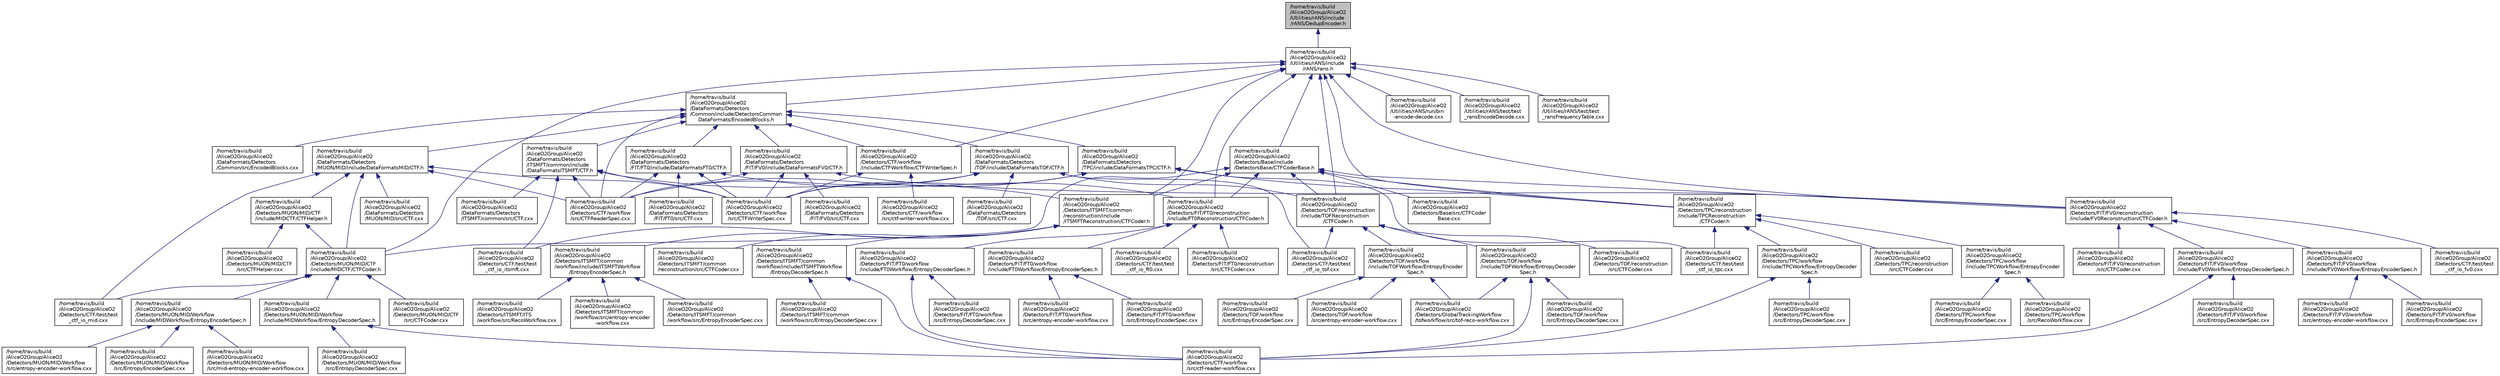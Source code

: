 digraph "/home/travis/build/AliceO2Group/AliceO2/Utilities/rANS/include/rANS/DedupEncoder.h"
{
 // INTERACTIVE_SVG=YES
  bgcolor="transparent";
  edge [fontname="Helvetica",fontsize="10",labelfontname="Helvetica",labelfontsize="10"];
  node [fontname="Helvetica",fontsize="10",shape=record];
  Node27 [label="/home/travis/build\l/AliceO2Group/AliceO2\l/Utilities/rANS/include\l/rANS/DedupEncoder.h",height=0.2,width=0.4,color="black", fillcolor="grey75", style="filled", fontcolor="black"];
  Node27 -> Node28 [dir="back",color="midnightblue",fontsize="10",style="solid",fontname="Helvetica"];
  Node28 [label="/home/travis/build\l/AliceO2Group/AliceO2\l/Utilities/rANS/include\l/rANS/rans.h",height=0.2,width=0.4,color="black",URL="$d4/de7/rans_8h.html",tooltip="header for public api "];
  Node28 -> Node29 [dir="back",color="midnightblue",fontsize="10",style="solid",fontname="Helvetica"];
  Node29 [label="/home/travis/build\l/AliceO2Group/AliceO2\l/DataFormats/Detectors\l/Common/include/DetectorsCommon\lDataFormats/EncodedBlocks.h",height=0.2,width=0.4,color="black",URL="$da/d91/EncodedBlocks_8h.html"];
  Node29 -> Node30 [dir="back",color="midnightblue",fontsize="10",style="solid",fontname="Helvetica"];
  Node30 [label="/home/travis/build\l/AliceO2Group/AliceO2\l/DataFormats/Detectors\l/Common/src/EncodedBlocks.cxx",height=0.2,width=0.4,color="black",URL="$d2/dd6/EncodedBlocks_8cxx.html"];
  Node29 -> Node31 [dir="back",color="midnightblue",fontsize="10",style="solid",fontname="Helvetica"];
  Node31 [label="/home/travis/build\l/AliceO2Group/AliceO2\l/DataFormats/Detectors\l/FIT/FT0/include/DataFormatsFT0/CTF.h",height=0.2,width=0.4,color="black",URL="$d1/d77/FIT_2FT0_2include_2DataFormatsFT0_2CTF_8h.html"];
  Node31 -> Node32 [dir="back",color="midnightblue",fontsize="10",style="solid",fontname="Helvetica"];
  Node32 [label="/home/travis/build\l/AliceO2Group/AliceO2\l/DataFormats/Detectors\l/FIT/FT0/src/CTF.cxx",height=0.2,width=0.4,color="black",URL="$da/dfa/FIT_2FT0_2src_2CTF_8cxx.html"];
  Node31 -> Node33 [dir="back",color="midnightblue",fontsize="10",style="solid",fontname="Helvetica"];
  Node33 [label="/home/travis/build\l/AliceO2Group/AliceO2\l/Detectors/CTF/workflow\l/src/CTFReaderSpec.cxx",height=0.2,width=0.4,color="black",URL="$d8/d12/CTFReaderSpec_8cxx.html"];
  Node31 -> Node34 [dir="back",color="midnightblue",fontsize="10",style="solid",fontname="Helvetica"];
  Node34 [label="/home/travis/build\l/AliceO2Group/AliceO2\l/Detectors/CTF/workflow\l/src/CTFWriterSpec.cxx",height=0.2,width=0.4,color="black",URL="$d4/dd7/CTFWriterSpec_8cxx.html"];
  Node31 -> Node35 [dir="back",color="midnightblue",fontsize="10",style="solid",fontname="Helvetica"];
  Node35 [label="/home/travis/build\l/AliceO2Group/AliceO2\l/Detectors/FIT/FT0/reconstruction\l/include/FT0Reconstruction/CTFCoder.h",height=0.2,width=0.4,color="black",URL="$da/ddf/FIT_2FT0_2reconstruction_2include_2FT0Reconstruction_2CTFCoder_8h.html"];
  Node35 -> Node36 [dir="back",color="midnightblue",fontsize="10",style="solid",fontname="Helvetica"];
  Node36 [label="/home/travis/build\l/AliceO2Group/AliceO2\l/Detectors/CTF/test/test\l_ctf_io_ft0.cxx",height=0.2,width=0.4,color="black",URL="$d3/d53/test__ctf__io__ft0_8cxx.html"];
  Node35 -> Node37 [dir="back",color="midnightblue",fontsize="10",style="solid",fontname="Helvetica"];
  Node37 [label="/home/travis/build\l/AliceO2Group/AliceO2\l/Detectors/FIT/FT0/reconstruction\l/src/CTFCoder.cxx",height=0.2,width=0.4,color="black",URL="$d7/d9d/FIT_2FT0_2reconstruction_2src_2CTFCoder_8cxx.html"];
  Node35 -> Node38 [dir="back",color="midnightblue",fontsize="10",style="solid",fontname="Helvetica"];
  Node38 [label="/home/travis/build\l/AliceO2Group/AliceO2\l/Detectors/FIT/FT0/workflow\l/include/FT0Workflow/EntropyDecoderSpec.h",height=0.2,width=0.4,color="black",URL="$de/de9/FIT_2FT0_2workflow_2include_2FT0Workflow_2EntropyDecoderSpec_8h.html"];
  Node38 -> Node39 [dir="back",color="midnightblue",fontsize="10",style="solid",fontname="Helvetica"];
  Node39 [label="/home/travis/build\l/AliceO2Group/AliceO2\l/Detectors/CTF/workflow\l/src/ctf-reader-workflow.cxx",height=0.2,width=0.4,color="black",URL="$dc/d55/ctf-reader-workflow_8cxx.html"];
  Node38 -> Node40 [dir="back",color="midnightblue",fontsize="10",style="solid",fontname="Helvetica"];
  Node40 [label="/home/travis/build\l/AliceO2Group/AliceO2\l/Detectors/FIT/FT0/workflow\l/src/EntropyDecoderSpec.cxx",height=0.2,width=0.4,color="black",URL="$d5/de7/FIT_2FT0_2workflow_2src_2EntropyDecoderSpec_8cxx.html"];
  Node35 -> Node41 [dir="back",color="midnightblue",fontsize="10",style="solid",fontname="Helvetica"];
  Node41 [label="/home/travis/build\l/AliceO2Group/AliceO2\l/Detectors/FIT/FT0/workflow\l/include/FT0Workflow/EntropyEncoderSpec.h",height=0.2,width=0.4,color="black",URL="$d0/d9f/FIT_2FT0_2workflow_2include_2FT0Workflow_2EntropyEncoderSpec_8h.html"];
  Node41 -> Node42 [dir="back",color="midnightblue",fontsize="10",style="solid",fontname="Helvetica"];
  Node42 [label="/home/travis/build\l/AliceO2Group/AliceO2\l/Detectors/FIT/FT0/workflow\l/src/entropy-encoder-workflow.cxx",height=0.2,width=0.4,color="black",URL="$d8/dd8/FIT_2FT0_2workflow_2src_2entropy-encoder-workflow_8cxx.html"];
  Node41 -> Node43 [dir="back",color="midnightblue",fontsize="10",style="solid",fontname="Helvetica"];
  Node43 [label="/home/travis/build\l/AliceO2Group/AliceO2\l/Detectors/FIT/FT0/workflow\l/src/EntropyEncoderSpec.cxx",height=0.2,width=0.4,color="black",URL="$de/db3/FIT_2FT0_2workflow_2src_2EntropyEncoderSpec_8cxx.html"];
  Node29 -> Node44 [dir="back",color="midnightblue",fontsize="10",style="solid",fontname="Helvetica"];
  Node44 [label="/home/travis/build\l/AliceO2Group/AliceO2\l/DataFormats/Detectors\l/FIT/FV0/include/DataFormatsFV0/CTF.h",height=0.2,width=0.4,color="black",URL="$d5/d52/FIT_2FV0_2include_2DataFormatsFV0_2CTF_8h.html"];
  Node44 -> Node45 [dir="back",color="midnightblue",fontsize="10",style="solid",fontname="Helvetica"];
  Node45 [label="/home/travis/build\l/AliceO2Group/AliceO2\l/DataFormats/Detectors\l/FIT/FV0/src/CTF.cxx",height=0.2,width=0.4,color="black",URL="$de/dbc/FIT_2FV0_2src_2CTF_8cxx.html"];
  Node44 -> Node33 [dir="back",color="midnightblue",fontsize="10",style="solid",fontname="Helvetica"];
  Node44 -> Node34 [dir="back",color="midnightblue",fontsize="10",style="solid",fontname="Helvetica"];
  Node44 -> Node46 [dir="back",color="midnightblue",fontsize="10",style="solid",fontname="Helvetica"];
  Node46 [label="/home/travis/build\l/AliceO2Group/AliceO2\l/Detectors/FIT/FV0/reconstruction\l/include/FV0Reconstruction/CTFCoder.h",height=0.2,width=0.4,color="black",URL="$d5/df7/FIT_2FV0_2reconstruction_2include_2FV0Reconstruction_2CTFCoder_8h.html"];
  Node46 -> Node47 [dir="back",color="midnightblue",fontsize="10",style="solid",fontname="Helvetica"];
  Node47 [label="/home/travis/build\l/AliceO2Group/AliceO2\l/Detectors/CTF/test/test\l_ctf_io_fv0.cxx",height=0.2,width=0.4,color="black",URL="$d7/d64/test__ctf__io__fv0_8cxx.html"];
  Node46 -> Node48 [dir="back",color="midnightblue",fontsize="10",style="solid",fontname="Helvetica"];
  Node48 [label="/home/travis/build\l/AliceO2Group/AliceO2\l/Detectors/FIT/FV0/reconstruction\l/src/CTFCoder.cxx",height=0.2,width=0.4,color="black",URL="$db/d3b/FIT_2FV0_2reconstruction_2src_2CTFCoder_8cxx.html"];
  Node46 -> Node49 [dir="back",color="midnightblue",fontsize="10",style="solid",fontname="Helvetica"];
  Node49 [label="/home/travis/build\l/AliceO2Group/AliceO2\l/Detectors/FIT/FV0/workflow\l/include/FV0Workflow/EntropyDecoderSpec.h",height=0.2,width=0.4,color="black",URL="$d0/d18/FIT_2FV0_2workflow_2include_2FV0Workflow_2EntropyDecoderSpec_8h.html"];
  Node49 -> Node39 [dir="back",color="midnightblue",fontsize="10",style="solid",fontname="Helvetica"];
  Node49 -> Node50 [dir="back",color="midnightblue",fontsize="10",style="solid",fontname="Helvetica"];
  Node50 [label="/home/travis/build\l/AliceO2Group/AliceO2\l/Detectors/FIT/FV0/workflow\l/src/EntropyDecoderSpec.cxx",height=0.2,width=0.4,color="black",URL="$dd/dce/FIT_2FV0_2workflow_2src_2EntropyDecoderSpec_8cxx.html"];
  Node46 -> Node51 [dir="back",color="midnightblue",fontsize="10",style="solid",fontname="Helvetica"];
  Node51 [label="/home/travis/build\l/AliceO2Group/AliceO2\l/Detectors/FIT/FV0/workflow\l/include/FV0Workflow/EntropyEncoderSpec.h",height=0.2,width=0.4,color="black",URL="$de/de1/FIT_2FV0_2workflow_2include_2FV0Workflow_2EntropyEncoderSpec_8h.html"];
  Node51 -> Node52 [dir="back",color="midnightblue",fontsize="10",style="solid",fontname="Helvetica"];
  Node52 [label="/home/travis/build\l/AliceO2Group/AliceO2\l/Detectors/FIT/FV0/workflow\l/src/entropy-encoder-workflow.cxx",height=0.2,width=0.4,color="black",URL="$d8/d40/FIT_2FV0_2workflow_2src_2entropy-encoder-workflow_8cxx.html"];
  Node51 -> Node53 [dir="back",color="midnightblue",fontsize="10",style="solid",fontname="Helvetica"];
  Node53 [label="/home/travis/build\l/AliceO2Group/AliceO2\l/Detectors/FIT/FV0/workflow\l/src/EntropyEncoderSpec.cxx",height=0.2,width=0.4,color="black",URL="$d6/dec/FIT_2FV0_2workflow_2src_2EntropyEncoderSpec_8cxx.html"];
  Node29 -> Node54 [dir="back",color="midnightblue",fontsize="10",style="solid",fontname="Helvetica"];
  Node54 [label="/home/travis/build\l/AliceO2Group/AliceO2\l/DataFormats/Detectors\l/ITSMFT/common/include\l/DataFormatsITSMFT/CTF.h",height=0.2,width=0.4,color="black",URL="$dc/d8e/ITSMFT_2common_2include_2DataFormatsITSMFT_2CTF_8h.html"];
  Node54 -> Node55 [dir="back",color="midnightblue",fontsize="10",style="solid",fontname="Helvetica"];
  Node55 [label="/home/travis/build\l/AliceO2Group/AliceO2\l/DataFormats/Detectors\l/ITSMFT/common/src/CTF.cxx",height=0.2,width=0.4,color="black",URL="$d0/d9d/ITSMFT_2common_2src_2CTF_8cxx.html"];
  Node54 -> Node56 [dir="back",color="midnightblue",fontsize="10",style="solid",fontname="Helvetica"];
  Node56 [label="/home/travis/build\l/AliceO2Group/AliceO2\l/Detectors/CTF/test/test\l_ctf_io_itsmft.cxx",height=0.2,width=0.4,color="black",URL="$db/db0/test__ctf__io__itsmft_8cxx.html"];
  Node54 -> Node33 [dir="back",color="midnightblue",fontsize="10",style="solid",fontname="Helvetica"];
  Node54 -> Node34 [dir="back",color="midnightblue",fontsize="10",style="solid",fontname="Helvetica"];
  Node54 -> Node57 [dir="back",color="midnightblue",fontsize="10",style="solid",fontname="Helvetica"];
  Node57 [label="/home/travis/build\l/AliceO2Group/AliceO2\l/Detectors/ITSMFT/common\l/reconstruction/include\l/ITSMFTReconstruction/CTFCoder.h",height=0.2,width=0.4,color="black",URL="$d4/d81/ITSMFT_2common_2reconstruction_2include_2ITSMFTReconstruction_2CTFCoder_8h.html"];
  Node57 -> Node56 [dir="back",color="midnightblue",fontsize="10",style="solid",fontname="Helvetica"];
  Node57 -> Node58 [dir="back",color="midnightblue",fontsize="10",style="solid",fontname="Helvetica"];
  Node58 [label="/home/travis/build\l/AliceO2Group/AliceO2\l/Detectors/ITSMFT/common\l/reconstruction/src/CTFCoder.cxx",height=0.2,width=0.4,color="black",URL="$d0/d07/ITSMFT_2common_2reconstruction_2src_2CTFCoder_8cxx.html"];
  Node57 -> Node59 [dir="back",color="midnightblue",fontsize="10",style="solid",fontname="Helvetica"];
  Node59 [label="/home/travis/build\l/AliceO2Group/AliceO2\l/Detectors/ITSMFT/common\l/workflow/include/ITSMFTWorkflow\l/EntropyDecoderSpec.h",height=0.2,width=0.4,color="black",URL="$df/dc2/ITSMFT_2common_2workflow_2include_2ITSMFTWorkflow_2EntropyDecoderSpec_8h.html"];
  Node59 -> Node39 [dir="back",color="midnightblue",fontsize="10",style="solid",fontname="Helvetica"];
  Node59 -> Node60 [dir="back",color="midnightblue",fontsize="10",style="solid",fontname="Helvetica"];
  Node60 [label="/home/travis/build\l/AliceO2Group/AliceO2\l/Detectors/ITSMFT/common\l/workflow/src/EntropyDecoderSpec.cxx",height=0.2,width=0.4,color="black",URL="$d8/d02/ITSMFT_2common_2workflow_2src_2EntropyDecoderSpec_8cxx.html"];
  Node57 -> Node61 [dir="back",color="midnightblue",fontsize="10",style="solid",fontname="Helvetica"];
  Node61 [label="/home/travis/build\l/AliceO2Group/AliceO2\l/Detectors/ITSMFT/common\l/workflow/include/ITSMFTWorkflow\l/EntropyEncoderSpec.h",height=0.2,width=0.4,color="black",URL="$d3/d7a/ITSMFT_2common_2workflow_2include_2ITSMFTWorkflow_2EntropyEncoderSpec_8h.html"];
  Node61 -> Node62 [dir="back",color="midnightblue",fontsize="10",style="solid",fontname="Helvetica"];
  Node62 [label="/home/travis/build\l/AliceO2Group/AliceO2\l/Detectors/ITSMFT/common\l/workflow/src/entropy-encoder\l-workflow.cxx",height=0.2,width=0.4,color="black",URL="$d4/d44/ITSMFT_2common_2workflow_2src_2entropy-encoder-workflow_8cxx.html"];
  Node61 -> Node63 [dir="back",color="midnightblue",fontsize="10",style="solid",fontname="Helvetica"];
  Node63 [label="/home/travis/build\l/AliceO2Group/AliceO2\l/Detectors/ITSMFT/common\l/workflow/src/EntropyEncoderSpec.cxx",height=0.2,width=0.4,color="black",URL="$d5/d11/ITSMFT_2common_2workflow_2src_2EntropyEncoderSpec_8cxx.html"];
  Node61 -> Node64 [dir="back",color="midnightblue",fontsize="10",style="solid",fontname="Helvetica"];
  Node64 [label="/home/travis/build\l/AliceO2Group/AliceO2\l/Detectors/ITSMFT/ITS\l/workflow/src/RecoWorkflow.cxx",height=0.2,width=0.4,color="black",URL="$d5/d99/ITSMFT_2ITS_2workflow_2src_2RecoWorkflow_8cxx.html"];
  Node29 -> Node65 [dir="back",color="midnightblue",fontsize="10",style="solid",fontname="Helvetica"];
  Node65 [label="/home/travis/build\l/AliceO2Group/AliceO2\l/DataFormats/Detectors\l/MUON/MID/include/DataFormatsMID/CTF.h",height=0.2,width=0.4,color="black",URL="$df/d9b/MUON_2MID_2include_2DataFormatsMID_2CTF_8h.html"];
  Node65 -> Node66 [dir="back",color="midnightblue",fontsize="10",style="solid",fontname="Helvetica"];
  Node66 [label="/home/travis/build\l/AliceO2Group/AliceO2\l/DataFormats/Detectors\l/MUON/MID/src/CTF.cxx",height=0.2,width=0.4,color="black",URL="$d7/d7e/MUON_2MID_2src_2CTF_8cxx.html"];
  Node65 -> Node67 [dir="back",color="midnightblue",fontsize="10",style="solid",fontname="Helvetica"];
  Node67 [label="/home/travis/build\l/AliceO2Group/AliceO2\l/Detectors/CTF/test/test\l_ctf_io_mid.cxx",height=0.2,width=0.4,color="black",URL="$df/dcb/test__ctf__io__mid_8cxx.html"];
  Node65 -> Node33 [dir="back",color="midnightblue",fontsize="10",style="solid",fontname="Helvetica"];
  Node65 -> Node34 [dir="back",color="midnightblue",fontsize="10",style="solid",fontname="Helvetica"];
  Node65 -> Node68 [dir="back",color="midnightblue",fontsize="10",style="solid",fontname="Helvetica"];
  Node68 [label="/home/travis/build\l/AliceO2Group/AliceO2\l/Detectors/MUON/MID/CTF\l/include/MIDCTF/CTFCoder.h",height=0.2,width=0.4,color="black",URL="$d4/d7f/MUON_2MID_2CTF_2include_2MIDCTF_2CTFCoder_8h.html"];
  Node68 -> Node67 [dir="back",color="midnightblue",fontsize="10",style="solid",fontname="Helvetica"];
  Node68 -> Node69 [dir="back",color="midnightblue",fontsize="10",style="solid",fontname="Helvetica"];
  Node69 [label="/home/travis/build\l/AliceO2Group/AliceO2\l/Detectors/MUON/MID/CTF\l/src/CTFCoder.cxx",height=0.2,width=0.4,color="black",URL="$d7/d6c/MUON_2MID_2CTF_2src_2CTFCoder_8cxx.html"];
  Node68 -> Node70 [dir="back",color="midnightblue",fontsize="10",style="solid",fontname="Helvetica"];
  Node70 [label="/home/travis/build\l/AliceO2Group/AliceO2\l/Detectors/MUON/MID/Workflow\l/include/MIDWorkflow/EntropyDecoderSpec.h",height=0.2,width=0.4,color="black",URL="$d5/d5f/MUON_2MID_2Workflow_2include_2MIDWorkflow_2EntropyDecoderSpec_8h.html"];
  Node70 -> Node39 [dir="back",color="midnightblue",fontsize="10",style="solid",fontname="Helvetica"];
  Node70 -> Node71 [dir="back",color="midnightblue",fontsize="10",style="solid",fontname="Helvetica"];
  Node71 [label="/home/travis/build\l/AliceO2Group/AliceO2\l/Detectors/MUON/MID/Workflow\l/src/EntropyDecoderSpec.cxx",height=0.2,width=0.4,color="black",URL="$df/dd9/MUON_2MID_2Workflow_2src_2EntropyDecoderSpec_8cxx.html"];
  Node68 -> Node72 [dir="back",color="midnightblue",fontsize="10",style="solid",fontname="Helvetica"];
  Node72 [label="/home/travis/build\l/AliceO2Group/AliceO2\l/Detectors/MUON/MID/Workflow\l/include/MIDWorkflow/EntropyEncoderSpec.h",height=0.2,width=0.4,color="black",URL="$d8/dd3/MUON_2MID_2Workflow_2include_2MIDWorkflow_2EntropyEncoderSpec_8h.html"];
  Node72 -> Node73 [dir="back",color="midnightblue",fontsize="10",style="solid",fontname="Helvetica"];
  Node73 [label="/home/travis/build\l/AliceO2Group/AliceO2\l/Detectors/MUON/MID/Workflow\l/src/entropy-encoder-workflow.cxx",height=0.2,width=0.4,color="black",URL="$da/db9/MUON_2MID_2Workflow_2src_2entropy-encoder-workflow_8cxx.html"];
  Node72 -> Node74 [dir="back",color="midnightblue",fontsize="10",style="solid",fontname="Helvetica"];
  Node74 [label="/home/travis/build\l/AliceO2Group/AliceO2\l/Detectors/MUON/MID/Workflow\l/src/EntropyEncoderSpec.cxx",height=0.2,width=0.4,color="black",URL="$d0/d34/MUON_2MID_2Workflow_2src_2EntropyEncoderSpec_8cxx.html"];
  Node72 -> Node75 [dir="back",color="midnightblue",fontsize="10",style="solid",fontname="Helvetica"];
  Node75 [label="/home/travis/build\l/AliceO2Group/AliceO2\l/Detectors/MUON/MID/Workflow\l/src/mid-entropy-encoder-workflow.cxx",height=0.2,width=0.4,color="black",URL="$d9/d16/mid-entropy-encoder-workflow_8cxx.html",tooltip="MID reconstruction workflow. "];
  Node65 -> Node76 [dir="back",color="midnightblue",fontsize="10",style="solid",fontname="Helvetica"];
  Node76 [label="/home/travis/build\l/AliceO2Group/AliceO2\l/Detectors/MUON/MID/CTF\l/include/MIDCTF/CTFHelper.h",height=0.2,width=0.4,color="black",URL="$d5/dd1/CTFHelper_8h.html",tooltip="Helper for MID CTF creation. "];
  Node76 -> Node68 [dir="back",color="midnightblue",fontsize="10",style="solid",fontname="Helvetica"];
  Node76 -> Node77 [dir="back",color="midnightblue",fontsize="10",style="solid",fontname="Helvetica"];
  Node77 [label="/home/travis/build\l/AliceO2Group/AliceO2\l/Detectors/MUON/MID/CTF\l/src/CTFHelper.cxx",height=0.2,width=0.4,color="black",URL="$dc/d53/CTFHelper_8cxx.html",tooltip="Helper for MID CTF creation. "];
  Node29 -> Node78 [dir="back",color="midnightblue",fontsize="10",style="solid",fontname="Helvetica"];
  Node78 [label="/home/travis/build\l/AliceO2Group/AliceO2\l/DataFormats/Detectors\l/TOF/include/DataFormatsTOF/CTF.h",height=0.2,width=0.4,color="black",URL="$d6/d85/TOF_2include_2DataFormatsTOF_2CTF_8h.html"];
  Node78 -> Node79 [dir="back",color="midnightblue",fontsize="10",style="solid",fontname="Helvetica"];
  Node79 [label="/home/travis/build\l/AliceO2Group/AliceO2\l/DataFormats/Detectors\l/TOF/src/CTF.cxx",height=0.2,width=0.4,color="black",URL="$d8/d12/TOF_2src_2CTF_8cxx.html"];
  Node78 -> Node80 [dir="back",color="midnightblue",fontsize="10",style="solid",fontname="Helvetica"];
  Node80 [label="/home/travis/build\l/AliceO2Group/AliceO2\l/Detectors/CTF/test/test\l_ctf_io_tof.cxx",height=0.2,width=0.4,color="black",URL="$dc/def/test__ctf__io__tof_8cxx.html"];
  Node78 -> Node33 [dir="back",color="midnightblue",fontsize="10",style="solid",fontname="Helvetica"];
  Node78 -> Node34 [dir="back",color="midnightblue",fontsize="10",style="solid",fontname="Helvetica"];
  Node78 -> Node81 [dir="back",color="midnightblue",fontsize="10",style="solid",fontname="Helvetica"];
  Node81 [label="/home/travis/build\l/AliceO2Group/AliceO2\l/Detectors/TOF/reconstruction\l/include/TOFReconstruction\l/CTFCoder.h",height=0.2,width=0.4,color="black",URL="$db/dd1/TOF_2reconstruction_2include_2TOFReconstruction_2CTFCoder_8h.html"];
  Node81 -> Node80 [dir="back",color="midnightblue",fontsize="10",style="solid",fontname="Helvetica"];
  Node81 -> Node82 [dir="back",color="midnightblue",fontsize="10",style="solid",fontname="Helvetica"];
  Node82 [label="/home/travis/build\l/AliceO2Group/AliceO2\l/Detectors/TOF/reconstruction\l/src/CTFCoder.cxx",height=0.2,width=0.4,color="black",URL="$d7/de7/TOF_2reconstruction_2src_2CTFCoder_8cxx.html"];
  Node81 -> Node83 [dir="back",color="midnightblue",fontsize="10",style="solid",fontname="Helvetica"];
  Node83 [label="/home/travis/build\l/AliceO2Group/AliceO2\l/Detectors/TOF/workflow\l/include/TOFWorkflow/EntropyDecoder\lSpec.h",height=0.2,width=0.4,color="black",URL="$d2/d19/TOF_2workflow_2include_2TOFWorkflow_2EntropyDecoderSpec_8h.html"];
  Node83 -> Node39 [dir="back",color="midnightblue",fontsize="10",style="solid",fontname="Helvetica"];
  Node83 -> Node84 [dir="back",color="midnightblue",fontsize="10",style="solid",fontname="Helvetica"];
  Node84 [label="/home/travis/build\l/AliceO2Group/AliceO2\l/Detectors/GlobalTrackingWorkflow\l/tofworkflow/src/tof-reco-workflow.cxx",height=0.2,width=0.4,color="black",URL="$da/dfd/tof-reco-workflow_8cxx.html",tooltip="Basic DPL workflow for TOF reconstruction starting from digits. "];
  Node83 -> Node85 [dir="back",color="midnightblue",fontsize="10",style="solid",fontname="Helvetica"];
  Node85 [label="/home/travis/build\l/AliceO2Group/AliceO2\l/Detectors/TOF/workflow\l/src/EntropyDecoderSpec.cxx",height=0.2,width=0.4,color="black",URL="$d8/dc2/TOF_2workflow_2src_2EntropyDecoderSpec_8cxx.html"];
  Node81 -> Node86 [dir="back",color="midnightblue",fontsize="10",style="solid",fontname="Helvetica"];
  Node86 [label="/home/travis/build\l/AliceO2Group/AliceO2\l/Detectors/TOF/workflow\l/include/TOFWorkflow/EntropyEncoder\lSpec.h",height=0.2,width=0.4,color="black",URL="$db/d30/TOF_2workflow_2include_2TOFWorkflow_2EntropyEncoderSpec_8h.html"];
  Node86 -> Node84 [dir="back",color="midnightblue",fontsize="10",style="solid",fontname="Helvetica"];
  Node86 -> Node87 [dir="back",color="midnightblue",fontsize="10",style="solid",fontname="Helvetica"];
  Node87 [label="/home/travis/build\l/AliceO2Group/AliceO2\l/Detectors/TOF/workflow\l/src/entropy-encoder-workflow.cxx",height=0.2,width=0.4,color="black",URL="$d5/db8/TOF_2workflow_2src_2entropy-encoder-workflow_8cxx.html"];
  Node86 -> Node88 [dir="back",color="midnightblue",fontsize="10",style="solid",fontname="Helvetica"];
  Node88 [label="/home/travis/build\l/AliceO2Group/AliceO2\l/Detectors/TOF/workflow\l/src/EntropyEncoderSpec.cxx",height=0.2,width=0.4,color="black",URL="$df/d4e/TOF_2workflow_2src_2EntropyEncoderSpec_8cxx.html"];
  Node29 -> Node89 [dir="back",color="midnightblue",fontsize="10",style="solid",fontname="Helvetica"];
  Node89 [label="/home/travis/build\l/AliceO2Group/AliceO2\l/DataFormats/Detectors\l/TPC/include/DataFormatsTPC/CTF.h",height=0.2,width=0.4,color="black",URL="$d8/d9c/TPC_2include_2DataFormatsTPC_2CTF_8h.html"];
  Node89 -> Node90 [dir="back",color="midnightblue",fontsize="10",style="solid",fontname="Helvetica"];
  Node90 [label="/home/travis/build\l/AliceO2Group/AliceO2\l/Detectors/CTF/test/test\l_ctf_io_tpc.cxx",height=0.2,width=0.4,color="black",URL="$df/d43/test__ctf__io__tpc_8cxx.html"];
  Node89 -> Node33 [dir="back",color="midnightblue",fontsize="10",style="solid",fontname="Helvetica"];
  Node89 -> Node34 [dir="back",color="midnightblue",fontsize="10",style="solid",fontname="Helvetica"];
  Node89 -> Node91 [dir="back",color="midnightblue",fontsize="10",style="solid",fontname="Helvetica"];
  Node91 [label="/home/travis/build\l/AliceO2Group/AliceO2\l/Detectors/TPC/reconstruction\l/include/TPCReconstruction\l/CTFCoder.h",height=0.2,width=0.4,color="black",URL="$d9/de3/TPC_2reconstruction_2include_2TPCReconstruction_2CTFCoder_8h.html"];
  Node91 -> Node90 [dir="back",color="midnightblue",fontsize="10",style="solid",fontname="Helvetica"];
  Node91 -> Node92 [dir="back",color="midnightblue",fontsize="10",style="solid",fontname="Helvetica"];
  Node92 [label="/home/travis/build\l/AliceO2Group/AliceO2\l/Detectors/TPC/reconstruction\l/src/CTFCoder.cxx",height=0.2,width=0.4,color="black",URL="$d4/d51/TPC_2reconstruction_2src_2CTFCoder_8cxx.html"];
  Node91 -> Node93 [dir="back",color="midnightblue",fontsize="10",style="solid",fontname="Helvetica"];
  Node93 [label="/home/travis/build\l/AliceO2Group/AliceO2\l/Detectors/TPC/workflow\l/include/TPCWorkflow/EntropyDecoder\lSpec.h",height=0.2,width=0.4,color="black",URL="$d8/dee/TPC_2workflow_2include_2TPCWorkflow_2EntropyDecoderSpec_8h.html"];
  Node93 -> Node39 [dir="back",color="midnightblue",fontsize="10",style="solid",fontname="Helvetica"];
  Node93 -> Node94 [dir="back",color="midnightblue",fontsize="10",style="solid",fontname="Helvetica"];
  Node94 [label="/home/travis/build\l/AliceO2Group/AliceO2\l/Detectors/TPC/workflow\l/src/EntropyDecoderSpec.cxx",height=0.2,width=0.4,color="black",URL="$db/d6d/TPC_2workflow_2src_2EntropyDecoderSpec_8cxx.html"];
  Node91 -> Node95 [dir="back",color="midnightblue",fontsize="10",style="solid",fontname="Helvetica"];
  Node95 [label="/home/travis/build\l/AliceO2Group/AliceO2\l/Detectors/TPC/workflow\l/include/TPCWorkflow/EntropyEncoder\lSpec.h",height=0.2,width=0.4,color="black",URL="$db/df5/TPC_2workflow_2include_2TPCWorkflow_2EntropyEncoderSpec_8h.html"];
  Node95 -> Node96 [dir="back",color="midnightblue",fontsize="10",style="solid",fontname="Helvetica"];
  Node96 [label="/home/travis/build\l/AliceO2Group/AliceO2\l/Detectors/TPC/workflow\l/src/EntropyEncoderSpec.cxx",height=0.2,width=0.4,color="black",URL="$db/dd4/TPC_2workflow_2src_2EntropyEncoderSpec_8cxx.html"];
  Node95 -> Node97 [dir="back",color="midnightblue",fontsize="10",style="solid",fontname="Helvetica"];
  Node97 [label="/home/travis/build\l/AliceO2Group/AliceO2\l/Detectors/TPC/workflow\l/src/RecoWorkflow.cxx",height=0.2,width=0.4,color="black",URL="$d0/d80/TPC_2workflow_2src_2RecoWorkflow_8cxx.html"];
  Node29 -> Node98 [dir="back",color="midnightblue",fontsize="10",style="solid",fontname="Helvetica"];
  Node98 [label="/home/travis/build\l/AliceO2Group/AliceO2\l/Detectors/CTF/workflow\l/include/CTFWorkflow/CTFWriterSpec.h",height=0.2,width=0.4,color="black",URL="$d8/db0/CTFWriterSpec_8h.html"];
  Node98 -> Node99 [dir="back",color="midnightblue",fontsize="10",style="solid",fontname="Helvetica"];
  Node99 [label="/home/travis/build\l/AliceO2Group/AliceO2\l/Detectors/CTF/workflow\l/src/ctf-writer-workflow.cxx",height=0.2,width=0.4,color="black",URL="$d7/dcb/ctf-writer-workflow_8cxx.html"];
  Node98 -> Node34 [dir="back",color="midnightblue",fontsize="10",style="solid",fontname="Helvetica"];
  Node29 -> Node33 [dir="back",color="midnightblue",fontsize="10",style="solid",fontname="Helvetica"];
  Node28 -> Node100 [dir="back",color="midnightblue",fontsize="10",style="solid",fontname="Helvetica"];
  Node100 [label="/home/travis/build\l/AliceO2Group/AliceO2\l/Detectors/Base/include\l/DetectorsBase/CTFCoderBase.h",height=0.2,width=0.4,color="black",URL="$d4/dbb/CTFCoderBase_8h.html",tooltip="Declarations for CTFCoderBase class (support of external dictionaries) "];
  Node100 -> Node101 [dir="back",color="midnightblue",fontsize="10",style="solid",fontname="Helvetica"];
  Node101 [label="/home/travis/build\l/AliceO2Group/AliceO2\l/Detectors/Base/src/CTFCoder\lBase.cxx",height=0.2,width=0.4,color="black",URL="$de/d04/CTFCoderBase_8cxx.html",tooltip="Defintions for CTFCoderBase class (support of external dictionaries) "];
  Node100 -> Node35 [dir="back",color="midnightblue",fontsize="10",style="solid",fontname="Helvetica"];
  Node100 -> Node46 [dir="back",color="midnightblue",fontsize="10",style="solid",fontname="Helvetica"];
  Node100 -> Node57 [dir="back",color="midnightblue",fontsize="10",style="solid",fontname="Helvetica"];
  Node100 -> Node68 [dir="back",color="midnightblue",fontsize="10",style="solid",fontname="Helvetica"];
  Node100 -> Node81 [dir="back",color="midnightblue",fontsize="10",style="solid",fontname="Helvetica"];
  Node100 -> Node91 [dir="back",color="midnightblue",fontsize="10",style="solid",fontname="Helvetica"];
  Node28 -> Node98 [dir="back",color="midnightblue",fontsize="10",style="solid",fontname="Helvetica"];
  Node28 -> Node35 [dir="back",color="midnightblue",fontsize="10",style="solid",fontname="Helvetica"];
  Node28 -> Node46 [dir="back",color="midnightblue",fontsize="10",style="solid",fontname="Helvetica"];
  Node28 -> Node57 [dir="back",color="midnightblue",fontsize="10",style="solid",fontname="Helvetica"];
  Node28 -> Node68 [dir="back",color="midnightblue",fontsize="10",style="solid",fontname="Helvetica"];
  Node28 -> Node81 [dir="back",color="midnightblue",fontsize="10",style="solid",fontname="Helvetica"];
  Node28 -> Node91 [dir="back",color="midnightblue",fontsize="10",style="solid",fontname="Helvetica"];
  Node28 -> Node102 [dir="back",color="midnightblue",fontsize="10",style="solid",fontname="Helvetica"];
  Node102 [label="/home/travis/build\l/AliceO2Group/AliceO2\l/Utilities/rANS/run/bin\l-encode-decode.cxx",height=0.2,width=0.4,color="black",URL="$d1/d10/bin-encode-decode_8cxx.html"];
  Node28 -> Node103 [dir="back",color="midnightblue",fontsize="10",style="solid",fontname="Helvetica"];
  Node103 [label="/home/travis/build\l/AliceO2Group/AliceO2\l/Utilities/rANS/test/test\l_ransEncodeDecode.cxx",height=0.2,width=0.4,color="black",URL="$d6/d7c/test__ransEncodeDecode_8cxx.html"];
  Node28 -> Node104 [dir="back",color="midnightblue",fontsize="10",style="solid",fontname="Helvetica"];
  Node104 [label="/home/travis/build\l/AliceO2Group/AliceO2\l/Utilities/rANS/test/test\l_ransFrequencyTable.cxx",height=0.2,width=0.4,color="black",URL="$d4/d52/test__ransFrequencyTable_8cxx.html"];
}
